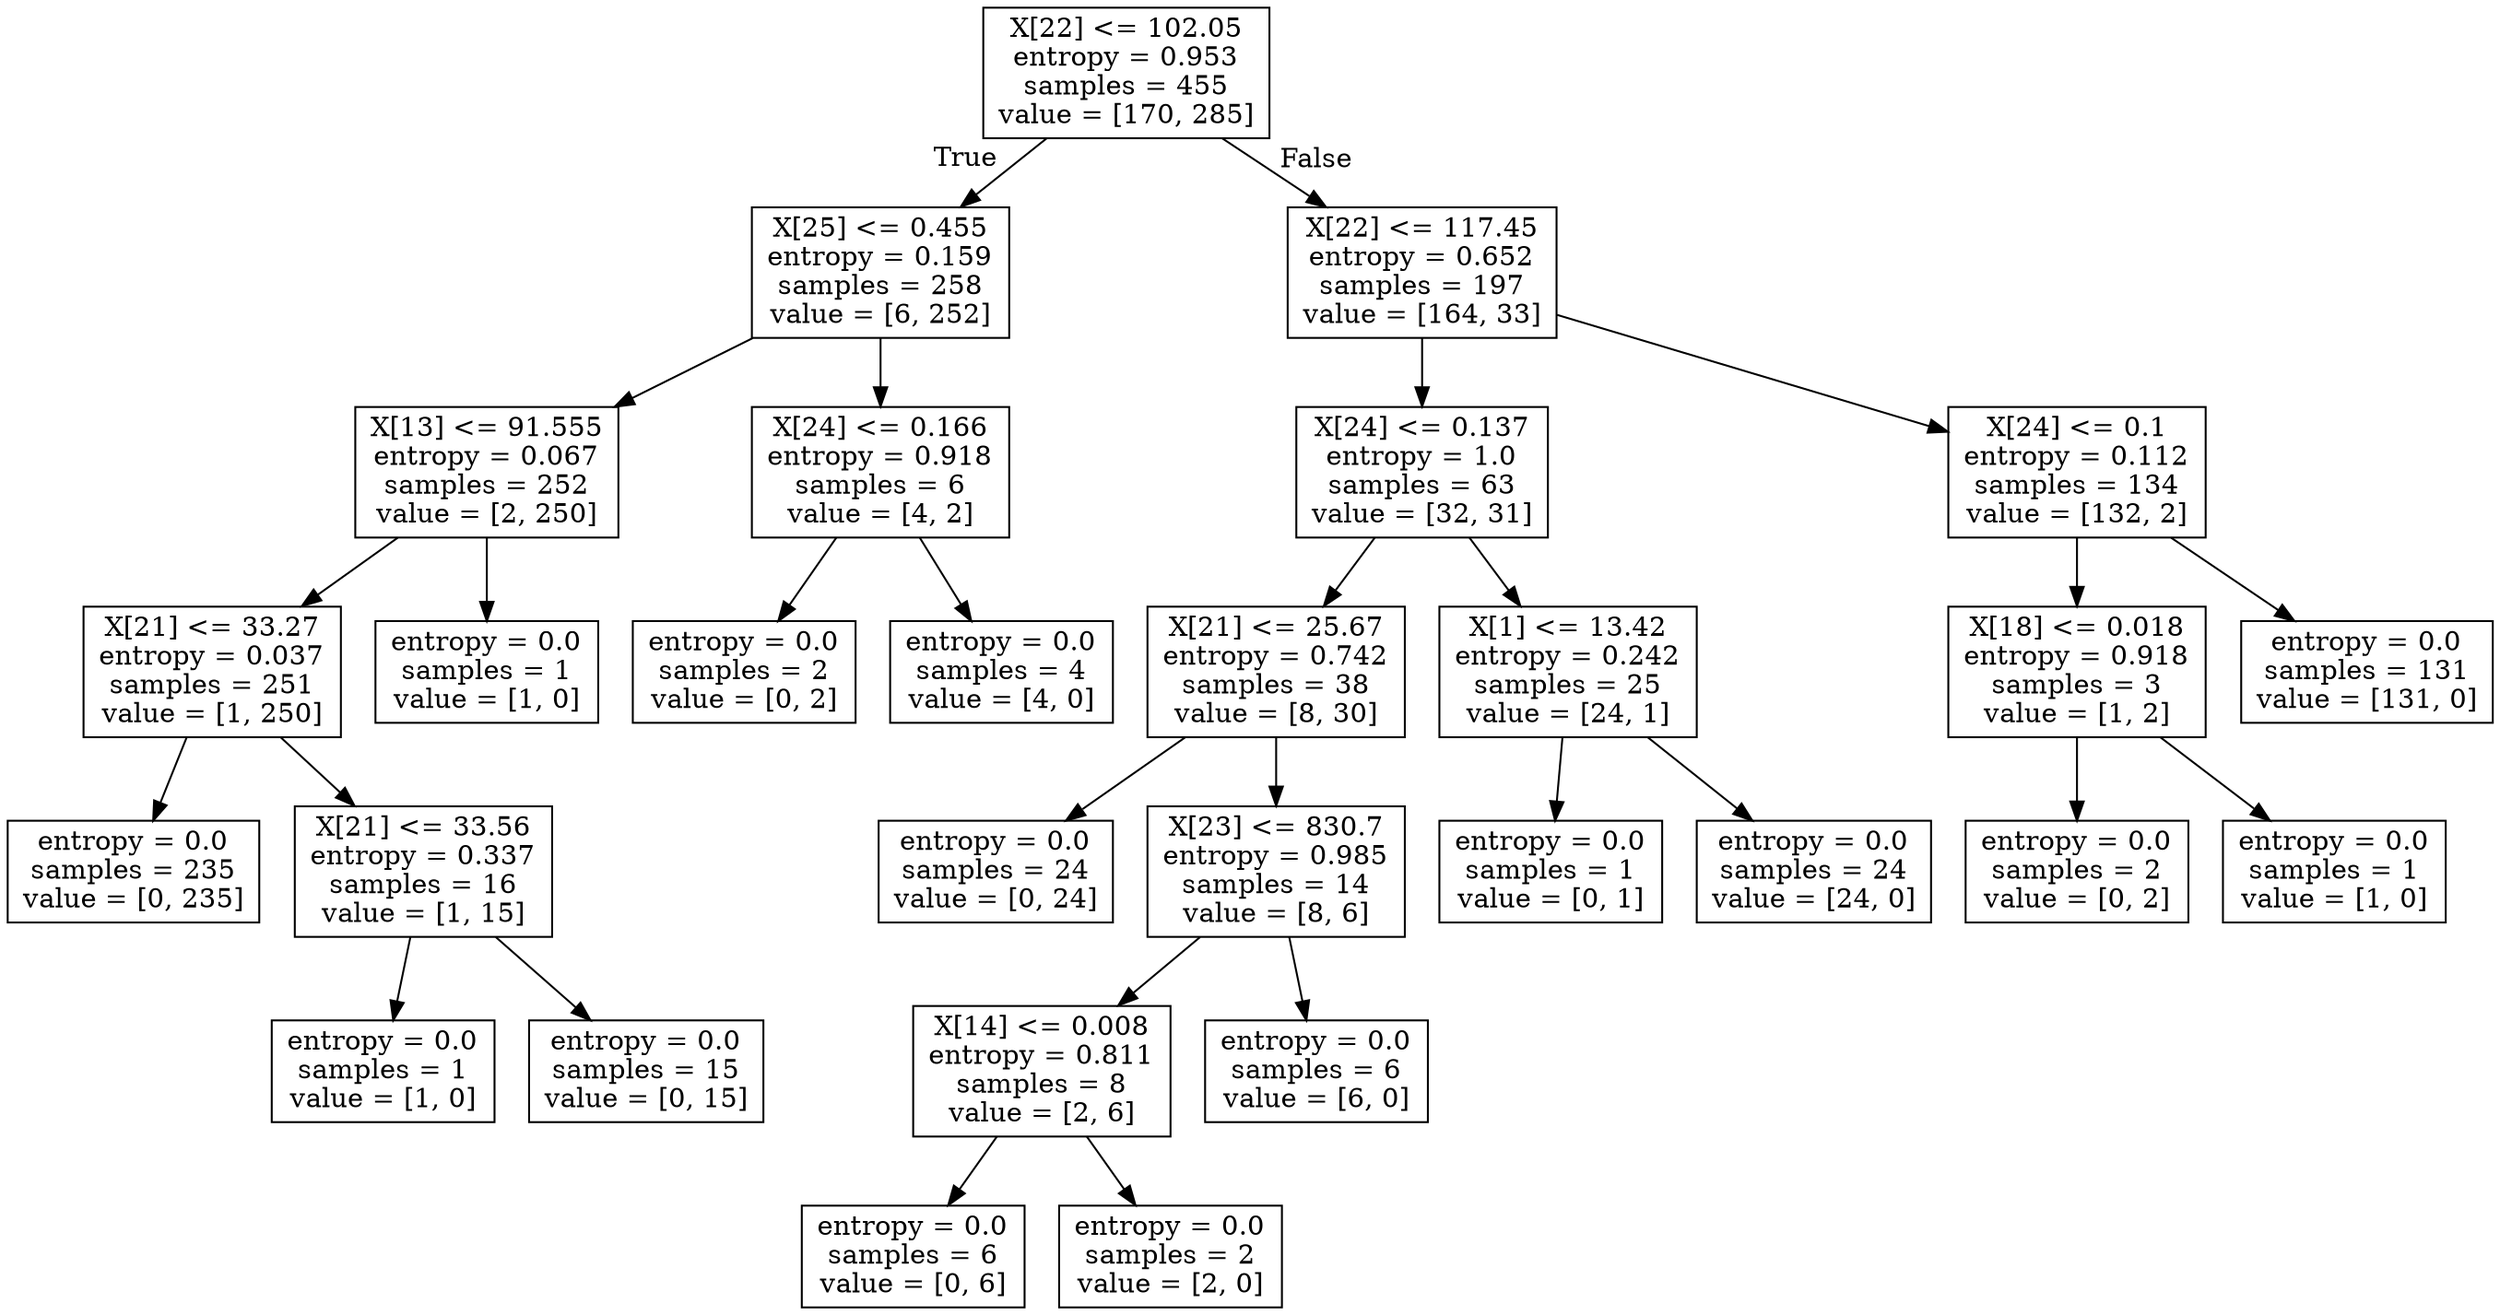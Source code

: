 digraph Tree {
node [shape=box] ;
0 [label="X[22] <= 102.05\nentropy = 0.953\nsamples = 455\nvalue = [170, 285]"] ;
1 [label="X[25] <= 0.455\nentropy = 0.159\nsamples = 258\nvalue = [6, 252]"] ;
0 -> 1 [labeldistance=2.5, labelangle=45, headlabel="True"] ;
2 [label="X[13] <= 91.555\nentropy = 0.067\nsamples = 252\nvalue = [2, 250]"] ;
1 -> 2 ;
3 [label="X[21] <= 33.27\nentropy = 0.037\nsamples = 251\nvalue = [1, 250]"] ;
2 -> 3 ;
4 [label="entropy = 0.0\nsamples = 235\nvalue = [0, 235]"] ;
3 -> 4 ;
5 [label="X[21] <= 33.56\nentropy = 0.337\nsamples = 16\nvalue = [1, 15]"] ;
3 -> 5 ;
6 [label="entropy = 0.0\nsamples = 1\nvalue = [1, 0]"] ;
5 -> 6 ;
7 [label="entropy = 0.0\nsamples = 15\nvalue = [0, 15]"] ;
5 -> 7 ;
8 [label="entropy = 0.0\nsamples = 1\nvalue = [1, 0]"] ;
2 -> 8 ;
9 [label="X[24] <= 0.166\nentropy = 0.918\nsamples = 6\nvalue = [4, 2]"] ;
1 -> 9 ;
10 [label="entropy = 0.0\nsamples = 2\nvalue = [0, 2]"] ;
9 -> 10 ;
11 [label="entropy = 0.0\nsamples = 4\nvalue = [4, 0]"] ;
9 -> 11 ;
12 [label="X[22] <= 117.45\nentropy = 0.652\nsamples = 197\nvalue = [164, 33]"] ;
0 -> 12 [labeldistance=2.5, labelangle=-45, headlabel="False"] ;
13 [label="X[24] <= 0.137\nentropy = 1.0\nsamples = 63\nvalue = [32, 31]"] ;
12 -> 13 ;
14 [label="X[21] <= 25.67\nentropy = 0.742\nsamples = 38\nvalue = [8, 30]"] ;
13 -> 14 ;
15 [label="entropy = 0.0\nsamples = 24\nvalue = [0, 24]"] ;
14 -> 15 ;
16 [label="X[23] <= 830.7\nentropy = 0.985\nsamples = 14\nvalue = [8, 6]"] ;
14 -> 16 ;
17 [label="X[14] <= 0.008\nentropy = 0.811\nsamples = 8\nvalue = [2, 6]"] ;
16 -> 17 ;
18 [label="entropy = 0.0\nsamples = 6\nvalue = [0, 6]"] ;
17 -> 18 ;
19 [label="entropy = 0.0\nsamples = 2\nvalue = [2, 0]"] ;
17 -> 19 ;
20 [label="entropy = 0.0\nsamples = 6\nvalue = [6, 0]"] ;
16 -> 20 ;
21 [label="X[1] <= 13.42\nentropy = 0.242\nsamples = 25\nvalue = [24, 1]"] ;
13 -> 21 ;
22 [label="entropy = 0.0\nsamples = 1\nvalue = [0, 1]"] ;
21 -> 22 ;
23 [label="entropy = 0.0\nsamples = 24\nvalue = [24, 0]"] ;
21 -> 23 ;
24 [label="X[24] <= 0.1\nentropy = 0.112\nsamples = 134\nvalue = [132, 2]"] ;
12 -> 24 ;
25 [label="X[18] <= 0.018\nentropy = 0.918\nsamples = 3\nvalue = [1, 2]"] ;
24 -> 25 ;
26 [label="entropy = 0.0\nsamples = 2\nvalue = [0, 2]"] ;
25 -> 26 ;
27 [label="entropy = 0.0\nsamples = 1\nvalue = [1, 0]"] ;
25 -> 27 ;
28 [label="entropy = 0.0\nsamples = 131\nvalue = [131, 0]"] ;
24 -> 28 ;
}